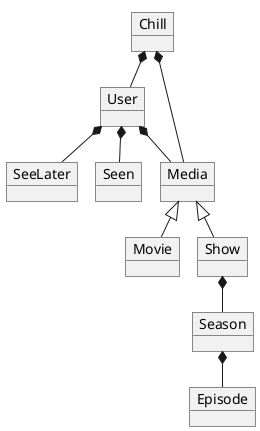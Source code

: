 @startuml
!pragma layout smetana

object Chill
object User
object SeeLater
object Seen
object Media
object Movie
object Show
object Season
object Episode

Chill *-- Media
User *-- SeeLater
User *-- Seen
User *-- Media

Media <|-- Movie
Media <|-- Show
Show *-- Season
Season *-- Episode

Chill *-- User


@enduml
